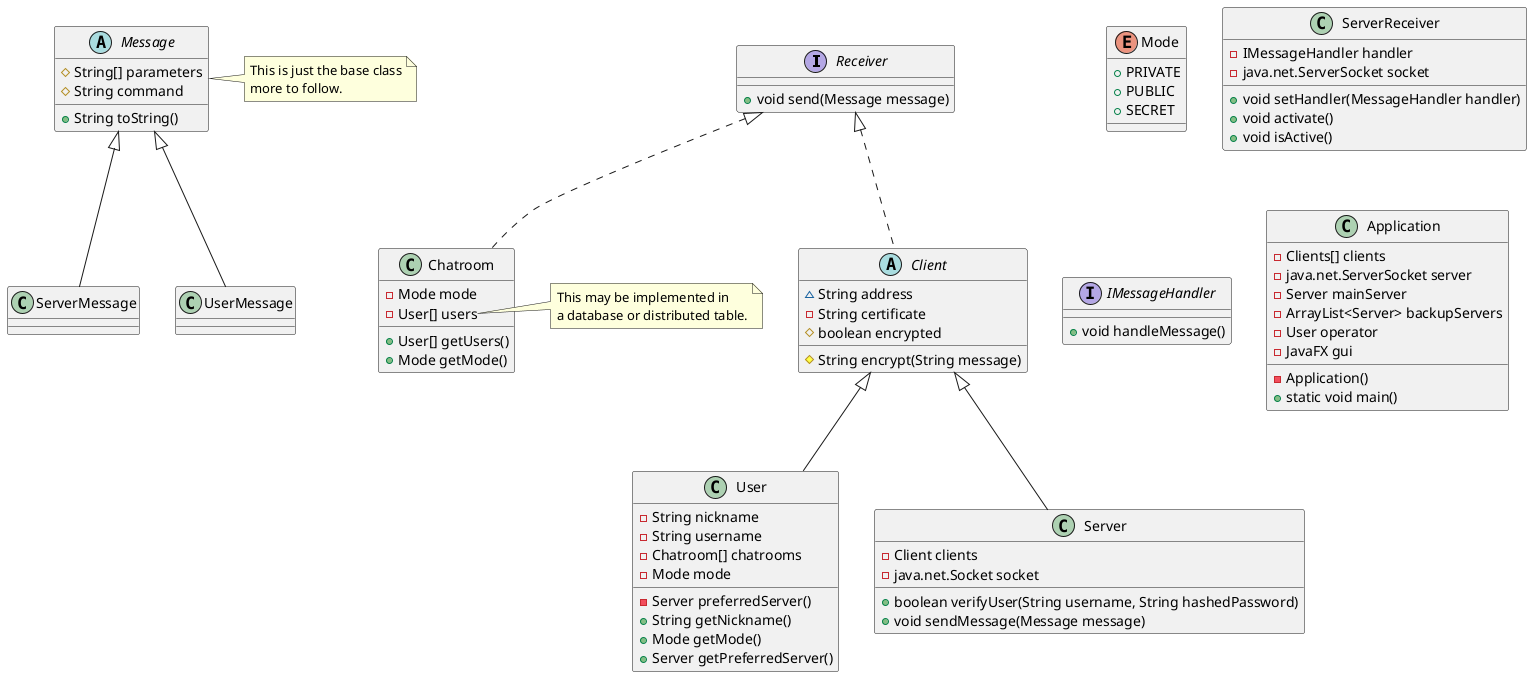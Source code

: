 @startuml IRC

interface Receiver {
    + void send(Message message)
}

abstract class Client implements Receiver {
    ~ String address
    - String certificate
    # boolean encrypted
    # String encrypt(String message)
}

enum Mode {
    + PRIVATE
    + PUBLIC
    + SECRET
}

class User extends Client {
    - String nickname
    - String username
    - Chatroom[] chatrooms
    - Mode mode
    - Server preferredServer()
    + String getNickname()
    + Mode getMode()
    + Server getPreferredServer()
}

class Server extends Client {
    - Client clients
    - java.net.Socket socket
    + boolean verifyUser(String username, String hashedPassword)
    + void sendMessage(Message message)
}

class ServerReceiver {
    - IMessageHandler handler
    - java.net.ServerSocket socket
    + void setHandler(MessageHandler handler)
    + void activate()
    + void isActive()
}
interface IMessageHandler {
    + void handleMessage()
}


abstract class Message {
    # String[] parameters
    # String command
    + String toString()
}
note right of Message::stringify
Has default implementation
end note
note right of Message
This is just the base class
more to follow.
end note

class ServerMessage extends Message {}

class UserMessage extends Message {}

class Chatroom implements Receiver {
    - Mode mode
    - User[] users
    + User[] getUsers()
    + Mode getMode()
}

note right of Chatroom::users
This may be implemented in
a database or distributed table.
end note

class Application {
    - Application()
    - Clients[] clients
    - java.net.ServerSocket server
    - Server mainServer
    - ArrayList<Server> backupServers
    - User operator
    - JavaFX gui
    + static void main()
}
@enduml